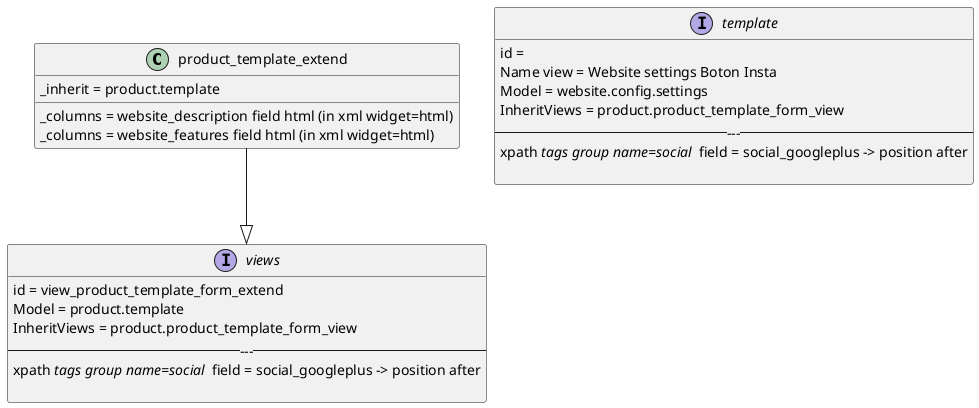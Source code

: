 @startuml


class product_template_extend {

_inherit = product.template
_columns = website_description field html (in xml widget=html)
_columns = website_features field html (in xml widget=html)
}

product_template_extend --|> views

interface views{
id = view_product_template_form_extend
Model = product.template
InheritViews = product.product_template_form_view
-------
xpath //tags group name=social // field = social_googleplus -> position after

}

interface template{
id =
Name view = Website settings Boton Insta
Model = website.config.settings
InheritViews = product.product_template_form_view
-------
xpath //tags group name=social // field = social_googleplus -> position after

}

@enduml